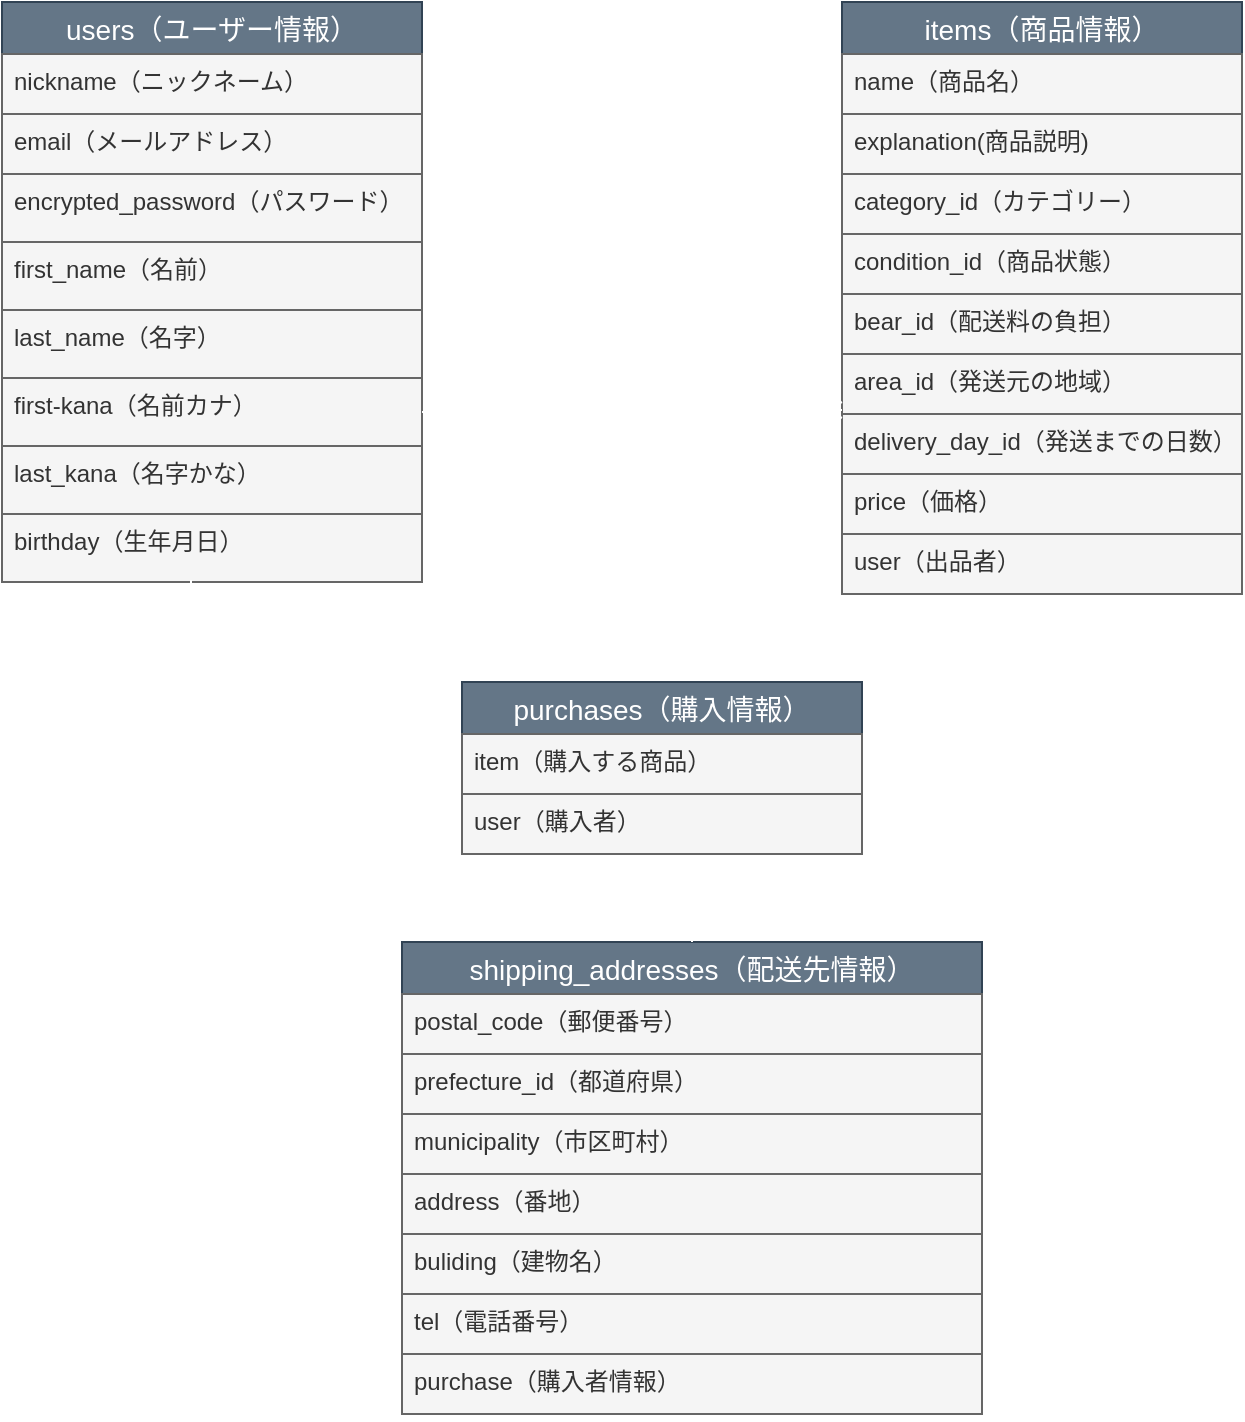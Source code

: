 <mxfile>
    <diagram id="pv51kpQvA0D09jMnP61s" name="ページ1">
        <mxGraphModel dx="938" dy="680" grid="1" gridSize="10" guides="1" tooltips="1" connect="1" arrows="1" fold="1" page="1" pageScale="1" pageWidth="827" pageHeight="1169" math="0" shadow="0">
            <root>
                <mxCell id="0"/>
                <mxCell id="1" parent="0"/>
                <mxCell id="2" value="users（ユーザー情報）" style="swimlane;fontStyle=0;childLayout=stackLayout;horizontal=1;startSize=26;horizontalStack=0;resizeParent=1;resizeParentMax=0;resizeLast=0;collapsible=1;marginBottom=0;align=center;fontSize=14;labelBackgroundColor=none;fillColor=#647687;fontColor=#ffffff;strokeColor=#314354;" parent="1" vertex="1">
                    <mxGeometry x="10" y="150" width="210" height="290" as="geometry">
                        <mxRectangle x="50" y="150" width="50" height="26" as="alternateBounds"/>
                    </mxGeometry>
                </mxCell>
                <mxCell id="3" value="nickname（ニックネーム）" style="text;spacingLeft=4;spacingRight=4;overflow=hidden;rotatable=0;points=[[0,0.5],[1,0.5]];portConstraint=eastwest;fontSize=12;fillColor=#f5f5f5;fontColor=#333333;strokeColor=#666666;" parent="2" vertex="1">
                    <mxGeometry y="26" width="210" height="30" as="geometry"/>
                </mxCell>
                <mxCell id="4" value="email（メールアドレス）" style="text;spacingLeft=4;spacingRight=4;overflow=hidden;rotatable=0;points=[[0,0.5],[1,0.5]];portConstraint=eastwest;fontSize=12;fillColor=#f5f5f5;fontColor=#333333;strokeColor=#666666;" parent="2" vertex="1">
                    <mxGeometry y="56" width="210" height="30" as="geometry"/>
                </mxCell>
                <mxCell id="5" value="encrypted_password（パスワード）" style="text;spacingLeft=4;spacingRight=4;overflow=hidden;rotatable=0;points=[[0,0.5],[1,0.5]];portConstraint=eastwest;fontSize=12;fillColor=#f5f5f5;fontColor=#333333;strokeColor=#666666;" parent="2" vertex="1">
                    <mxGeometry y="86" width="210" height="34" as="geometry"/>
                </mxCell>
                <mxCell id="20" value="first_name（名前）" style="text;spacingLeft=4;spacingRight=4;overflow=hidden;rotatable=0;points=[[0,0.5],[1,0.5]];portConstraint=eastwest;fontSize=12;fillColor=#f5f5f5;fontColor=#333333;strokeColor=#666666;" parent="2" vertex="1">
                    <mxGeometry y="120" width="210" height="34" as="geometry"/>
                </mxCell>
                <mxCell id="22" value="last_name（名字）" style="text;spacingLeft=4;spacingRight=4;overflow=hidden;rotatable=0;points=[[0,0.5],[1,0.5]];portConstraint=eastwest;fontSize=12;fillColor=#f5f5f5;fontColor=#333333;strokeColor=#666666;" parent="2" vertex="1">
                    <mxGeometry y="154" width="210" height="34" as="geometry"/>
                </mxCell>
                <mxCell id="23" value="first-kana（名前カナ）" style="text;spacingLeft=4;spacingRight=4;overflow=hidden;rotatable=0;points=[[0,0.5],[1,0.5]];portConstraint=eastwest;fontSize=12;fillColor=#f5f5f5;fontColor=#333333;strokeColor=#666666;" parent="2" vertex="1">
                    <mxGeometry y="188" width="210" height="34" as="geometry"/>
                </mxCell>
                <mxCell id="24" value="last_kana（名字かな）" style="text;spacingLeft=4;spacingRight=4;overflow=hidden;rotatable=0;points=[[0,0.5],[1,0.5]];portConstraint=eastwest;fontSize=12;fillColor=#f5f5f5;fontColor=#333333;strokeColor=#666666;" parent="2" vertex="1">
                    <mxGeometry y="222" width="210" height="34" as="geometry"/>
                </mxCell>
                <mxCell id="25" value="birthday（生年月日）" style="text;spacingLeft=4;spacingRight=4;overflow=hidden;rotatable=0;points=[[0,0.5],[1,0.5]];portConstraint=eastwest;fontSize=12;fillColor=#f5f5f5;fontColor=#333333;strokeColor=#666666;" parent="2" vertex="1">
                    <mxGeometry y="256" width="210" height="34" as="geometry"/>
                </mxCell>
                <mxCell id="26" value="items（商品情報）" style="swimlane;fontStyle=0;childLayout=stackLayout;horizontal=1;startSize=26;horizontalStack=0;resizeParent=1;resizeParentMax=0;resizeLast=0;collapsible=1;marginBottom=0;align=center;fontSize=14;fillColor=#647687;strokeColor=#314354;fontColor=#ffffff;" parent="1" vertex="1">
                    <mxGeometry x="430" y="150" width="200" height="296" as="geometry"/>
                </mxCell>
                <mxCell id="28" value="name（商品名）" style="text;spacingLeft=4;spacingRight=4;overflow=hidden;rotatable=0;points=[[0,0.5],[1,0.5]];portConstraint=eastwest;fontSize=12;fillColor=#f5f5f5;fontColor=#333333;strokeColor=#666666;" parent="26" vertex="1">
                    <mxGeometry y="26" width="200" height="30" as="geometry"/>
                </mxCell>
                <mxCell id="29" value="explanation(商品説明)" style="text;spacingLeft=4;spacingRight=4;overflow=hidden;rotatable=0;points=[[0,0.5],[1,0.5]];portConstraint=eastwest;fontSize=12;fillColor=#f5f5f5;fontColor=#333333;strokeColor=#666666;" parent="26" vertex="1">
                    <mxGeometry y="56" width="200" height="30" as="geometry"/>
                </mxCell>
                <mxCell id="39" value="category_id（カテゴリー）" style="text;spacingLeft=4;spacingRight=4;overflow=hidden;rotatable=0;points=[[0,0.5],[1,0.5]];portConstraint=eastwest;fontSize=12;fillColor=#f5f5f5;fontColor=#333333;strokeColor=#666666;" parent="26" vertex="1">
                    <mxGeometry y="86" width="200" height="30" as="geometry"/>
                </mxCell>
                <mxCell id="40" value="condition_id（商品状態）" style="text;spacingLeft=4;spacingRight=4;overflow=hidden;rotatable=0;points=[[0,0.5],[1,0.5]];portConstraint=eastwest;fontSize=12;fillColor=#f5f5f5;fontColor=#333333;strokeColor=#666666;" parent="26" vertex="1">
                    <mxGeometry y="116" width="200" height="30" as="geometry"/>
                </mxCell>
                <mxCell id="41" value="bear_id（配送料の負担）" style="text;spacingLeft=4;spacingRight=4;overflow=hidden;rotatable=0;points=[[0,0.5],[1,0.5]];portConstraint=eastwest;fontSize=12;fillColor=#f5f5f5;fontColor=#333333;strokeColor=#666666;" parent="26" vertex="1">
                    <mxGeometry y="146" width="200" height="30" as="geometry"/>
                </mxCell>
                <mxCell id="44" value="area_id（発送元の地域）" style="text;spacingLeft=4;spacingRight=4;overflow=hidden;rotatable=0;points=[[0,0.5],[1,0.5]];portConstraint=eastwest;fontSize=12;fillColor=#f5f5f5;fontColor=#333333;strokeColor=#666666;" parent="26" vertex="1">
                    <mxGeometry y="176" width="200" height="30" as="geometry"/>
                </mxCell>
                <mxCell id="42" value="delivery_day_id（発送までの日数）" style="text;spacingLeft=4;spacingRight=4;overflow=hidden;rotatable=0;points=[[0,0.5],[1,0.5]];portConstraint=eastwest;fontSize=12;fillColor=#f5f5f5;fontColor=#333333;strokeColor=#666666;" parent="26" vertex="1">
                    <mxGeometry y="206" width="200" height="30" as="geometry"/>
                </mxCell>
                <mxCell id="45" value="price（価格）" style="text;spacingLeft=4;spacingRight=4;overflow=hidden;rotatable=0;points=[[0,0.5],[1,0.5]];portConstraint=eastwest;fontSize=12;fillColor=#f5f5f5;fontColor=#333333;strokeColor=#666666;" parent="26" vertex="1">
                    <mxGeometry y="236" width="200" height="30" as="geometry"/>
                </mxCell>
                <mxCell id="47" value="user（出品者）" style="text;spacingLeft=4;spacingRight=4;overflow=hidden;rotatable=0;points=[[0,0.5],[1,0.5]];portConstraint=eastwest;fontSize=12;fillColor=#f5f5f5;fontColor=#333333;strokeColor=#666666;" parent="26" vertex="1">
                    <mxGeometry y="266" width="200" height="30" as="geometry"/>
                </mxCell>
                <mxCell id="30" value="shipping_addresses（配送先情報）" style="swimlane;fontStyle=0;childLayout=stackLayout;horizontal=1;startSize=26;horizontalStack=0;resizeParent=1;resizeParentMax=0;resizeLast=0;collapsible=1;marginBottom=0;align=center;fontSize=14;fillColor=#647687;fontColor=#ffffff;strokeColor=#314354;" parent="1" vertex="1">
                    <mxGeometry x="210" y="620" width="290" height="236" as="geometry"/>
                </mxCell>
                <mxCell id="31" value="postal_code（郵便番号）" style="text;spacingLeft=4;spacingRight=4;overflow=hidden;rotatable=0;points=[[0,0.5],[1,0.5]];portConstraint=eastwest;fontSize=12;fillColor=#f5f5f5;fontColor=#333333;strokeColor=#666666;" parent="30" vertex="1">
                    <mxGeometry y="26" width="290" height="30" as="geometry"/>
                </mxCell>
                <mxCell id="32" value="prefecture_id（都道府県）" style="text;spacingLeft=4;spacingRight=4;overflow=hidden;rotatable=0;points=[[0,0.5],[1,0.5]];portConstraint=eastwest;fontSize=12;fillColor=#f5f5f5;fontColor=#333333;strokeColor=#666666;" parent="30" vertex="1">
                    <mxGeometry y="56" width="290" height="30" as="geometry"/>
                </mxCell>
                <mxCell id="33" value="municipality（市区町村）" style="text;spacingLeft=4;spacingRight=4;overflow=hidden;rotatable=0;points=[[0,0.5],[1,0.5]];portConstraint=eastwest;fontSize=12;fillColor=#f5f5f5;fontColor=#333333;strokeColor=#666666;" parent="30" vertex="1">
                    <mxGeometry y="86" width="290" height="30" as="geometry"/>
                </mxCell>
                <mxCell id="48" value="address（番地）" style="text;spacingLeft=4;spacingRight=4;overflow=hidden;rotatable=0;points=[[0,0.5],[1,0.5]];portConstraint=eastwest;fontSize=12;fillColor=#f5f5f5;fontColor=#333333;strokeColor=#666666;" parent="30" vertex="1">
                    <mxGeometry y="116" width="290" height="30" as="geometry"/>
                </mxCell>
                <mxCell id="49" value="buliding（建物名）" style="text;spacingLeft=4;spacingRight=4;overflow=hidden;rotatable=0;points=[[0,0.5],[1,0.5]];portConstraint=eastwest;fontSize=12;fillColor=#f5f5f5;fontColor=#333333;strokeColor=#666666;" parent="30" vertex="1">
                    <mxGeometry y="146" width="290" height="30" as="geometry"/>
                </mxCell>
                <mxCell id="50" value="tel（電話番号）" style="text;spacingLeft=4;spacingRight=4;overflow=hidden;rotatable=0;points=[[0,0.5],[1,0.5]];portConstraint=eastwest;fontSize=12;fillColor=#f5f5f5;fontColor=#333333;strokeColor=#666666;" parent="30" vertex="1">
                    <mxGeometry y="176" width="290" height="30" as="geometry"/>
                </mxCell>
                <mxCell id="58" value="purchase（購入者情報）" style="text;spacingLeft=4;spacingRight=4;overflow=hidden;rotatable=0;points=[[0,0.5],[1,0.5]];portConstraint=eastwest;fontSize=12;fillColor=#f5f5f5;fontColor=#333333;strokeColor=#666666;" vertex="1" parent="30">
                    <mxGeometry y="206" width="290" height="30" as="geometry"/>
                </mxCell>
                <mxCell id="35" value="purchases（購入情報）" style="swimlane;fontStyle=0;childLayout=stackLayout;horizontal=1;startSize=26;horizontalStack=0;resizeParent=1;resizeParentMax=0;resizeLast=0;collapsible=1;marginBottom=0;align=center;fontSize=14;fillColor=#647687;fontColor=#ffffff;strokeColor=#314354;" parent="1" vertex="1">
                    <mxGeometry x="240" y="490" width="200" height="86" as="geometry"/>
                </mxCell>
                <mxCell id="36" value="item（購入する商品）" style="text;spacingLeft=4;spacingRight=4;overflow=hidden;rotatable=0;points=[[0,0.5],[1,0.5]];portConstraint=eastwest;fontSize=12;fillColor=#f5f5f5;fontColor=#333333;strokeColor=#666666;" parent="35" vertex="1">
                    <mxGeometry y="26" width="200" height="30" as="geometry"/>
                </mxCell>
                <mxCell id="37" value="user（購入者）" style="text;spacingLeft=4;spacingRight=4;overflow=hidden;rotatable=0;points=[[0,0.5],[1,0.5]];portConstraint=eastwest;fontSize=12;fillColor=#f5f5f5;fontColor=#333333;strokeColor=#666666;" parent="35" vertex="1">
                    <mxGeometry y="56" width="200" height="30" as="geometry"/>
                </mxCell>
                <mxCell id="53" value="" style="edgeStyle=entityRelationEdgeStyle;fontSize=12;html=1;endArrow=ERoneToMany;startArrow=ERmandOne;startFill=0;fillColor=#f5f5f5;strokeColor=#FFFFFF;exitX=1;exitY=0.5;exitDx=0;exitDy=0;endFill=0;" parent="1" source="23" edge="1">
                    <mxGeometry width="100" height="100" relative="1" as="geometry">
                        <mxPoint x="210" y="354" as="sourcePoint"/>
                        <mxPoint x="430" y="354" as="targetPoint"/>
                    </mxGeometry>
                </mxCell>
                <mxCell id="55" value="" style="edgeStyle=orthogonalEdgeStyle;fontSize=12;html=1;endArrow=ERoneToMany;entryX=-0.01;entryY=0.1;entryDx=0;entryDy=0;entryPerimeter=0;startArrow=ERmandOne;startFill=0;fillColor=#f5f5f5;strokeColor=#FFFFFF;exitX=0.45;exitY=0.971;exitDx=0;exitDy=0;exitPerimeter=0;" parent="1" source="25" target="37" edge="1">
                    <mxGeometry width="100" height="100" relative="1" as="geometry">
                        <mxPoint x="120" y="490" as="sourcePoint"/>
                        <mxPoint x="400" y="500" as="targetPoint"/>
                    </mxGeometry>
                </mxCell>
                <mxCell id="56" value="" style="edgeStyle=orthogonalEdgeStyle;fontSize=12;html=1;endArrow=ERmandOne;startArrow=ERmandOne;jumpStyle=none;fillColor=#f5f5f5;strokeColor=#FFFFFF;exitX=1.01;exitY=0.067;exitDx=0;exitDy=0;entryX=0.595;entryY=1.033;entryDx=0;entryDy=0;entryPerimeter=0;exitPerimeter=0;" parent="1" source="37" target="47" edge="1">
                    <mxGeometry width="100" height="100" relative="1" as="geometry">
                        <mxPoint x="410" y="650" as="sourcePoint"/>
                        <mxPoint x="560" y="510" as="targetPoint"/>
                    </mxGeometry>
                </mxCell>
                <mxCell id="57" value="" style="fontSize=12;html=1;endArrow=ERmandOne;startArrow=ERmandOne;jumpStyle=none;entryX=0.575;entryY=1.033;entryDx=0;entryDy=0;entryPerimeter=0;edgeStyle=orthogonalEdgeStyle;exitX=0.5;exitY=0;exitDx=0;exitDy=0;fillColor=#f5f5f5;strokeColor=#FFFFFF;" parent="1" source="30" target="37" edge="1">
                    <mxGeometry width="100" height="100" relative="1" as="geometry">
                        <mxPoint x="280" y="850" as="sourcePoint"/>
                        <mxPoint x="380" y="750" as="targetPoint"/>
                    </mxGeometry>
                </mxCell>
            </root>
        </mxGraphModel>
    </diagram>
</mxfile>